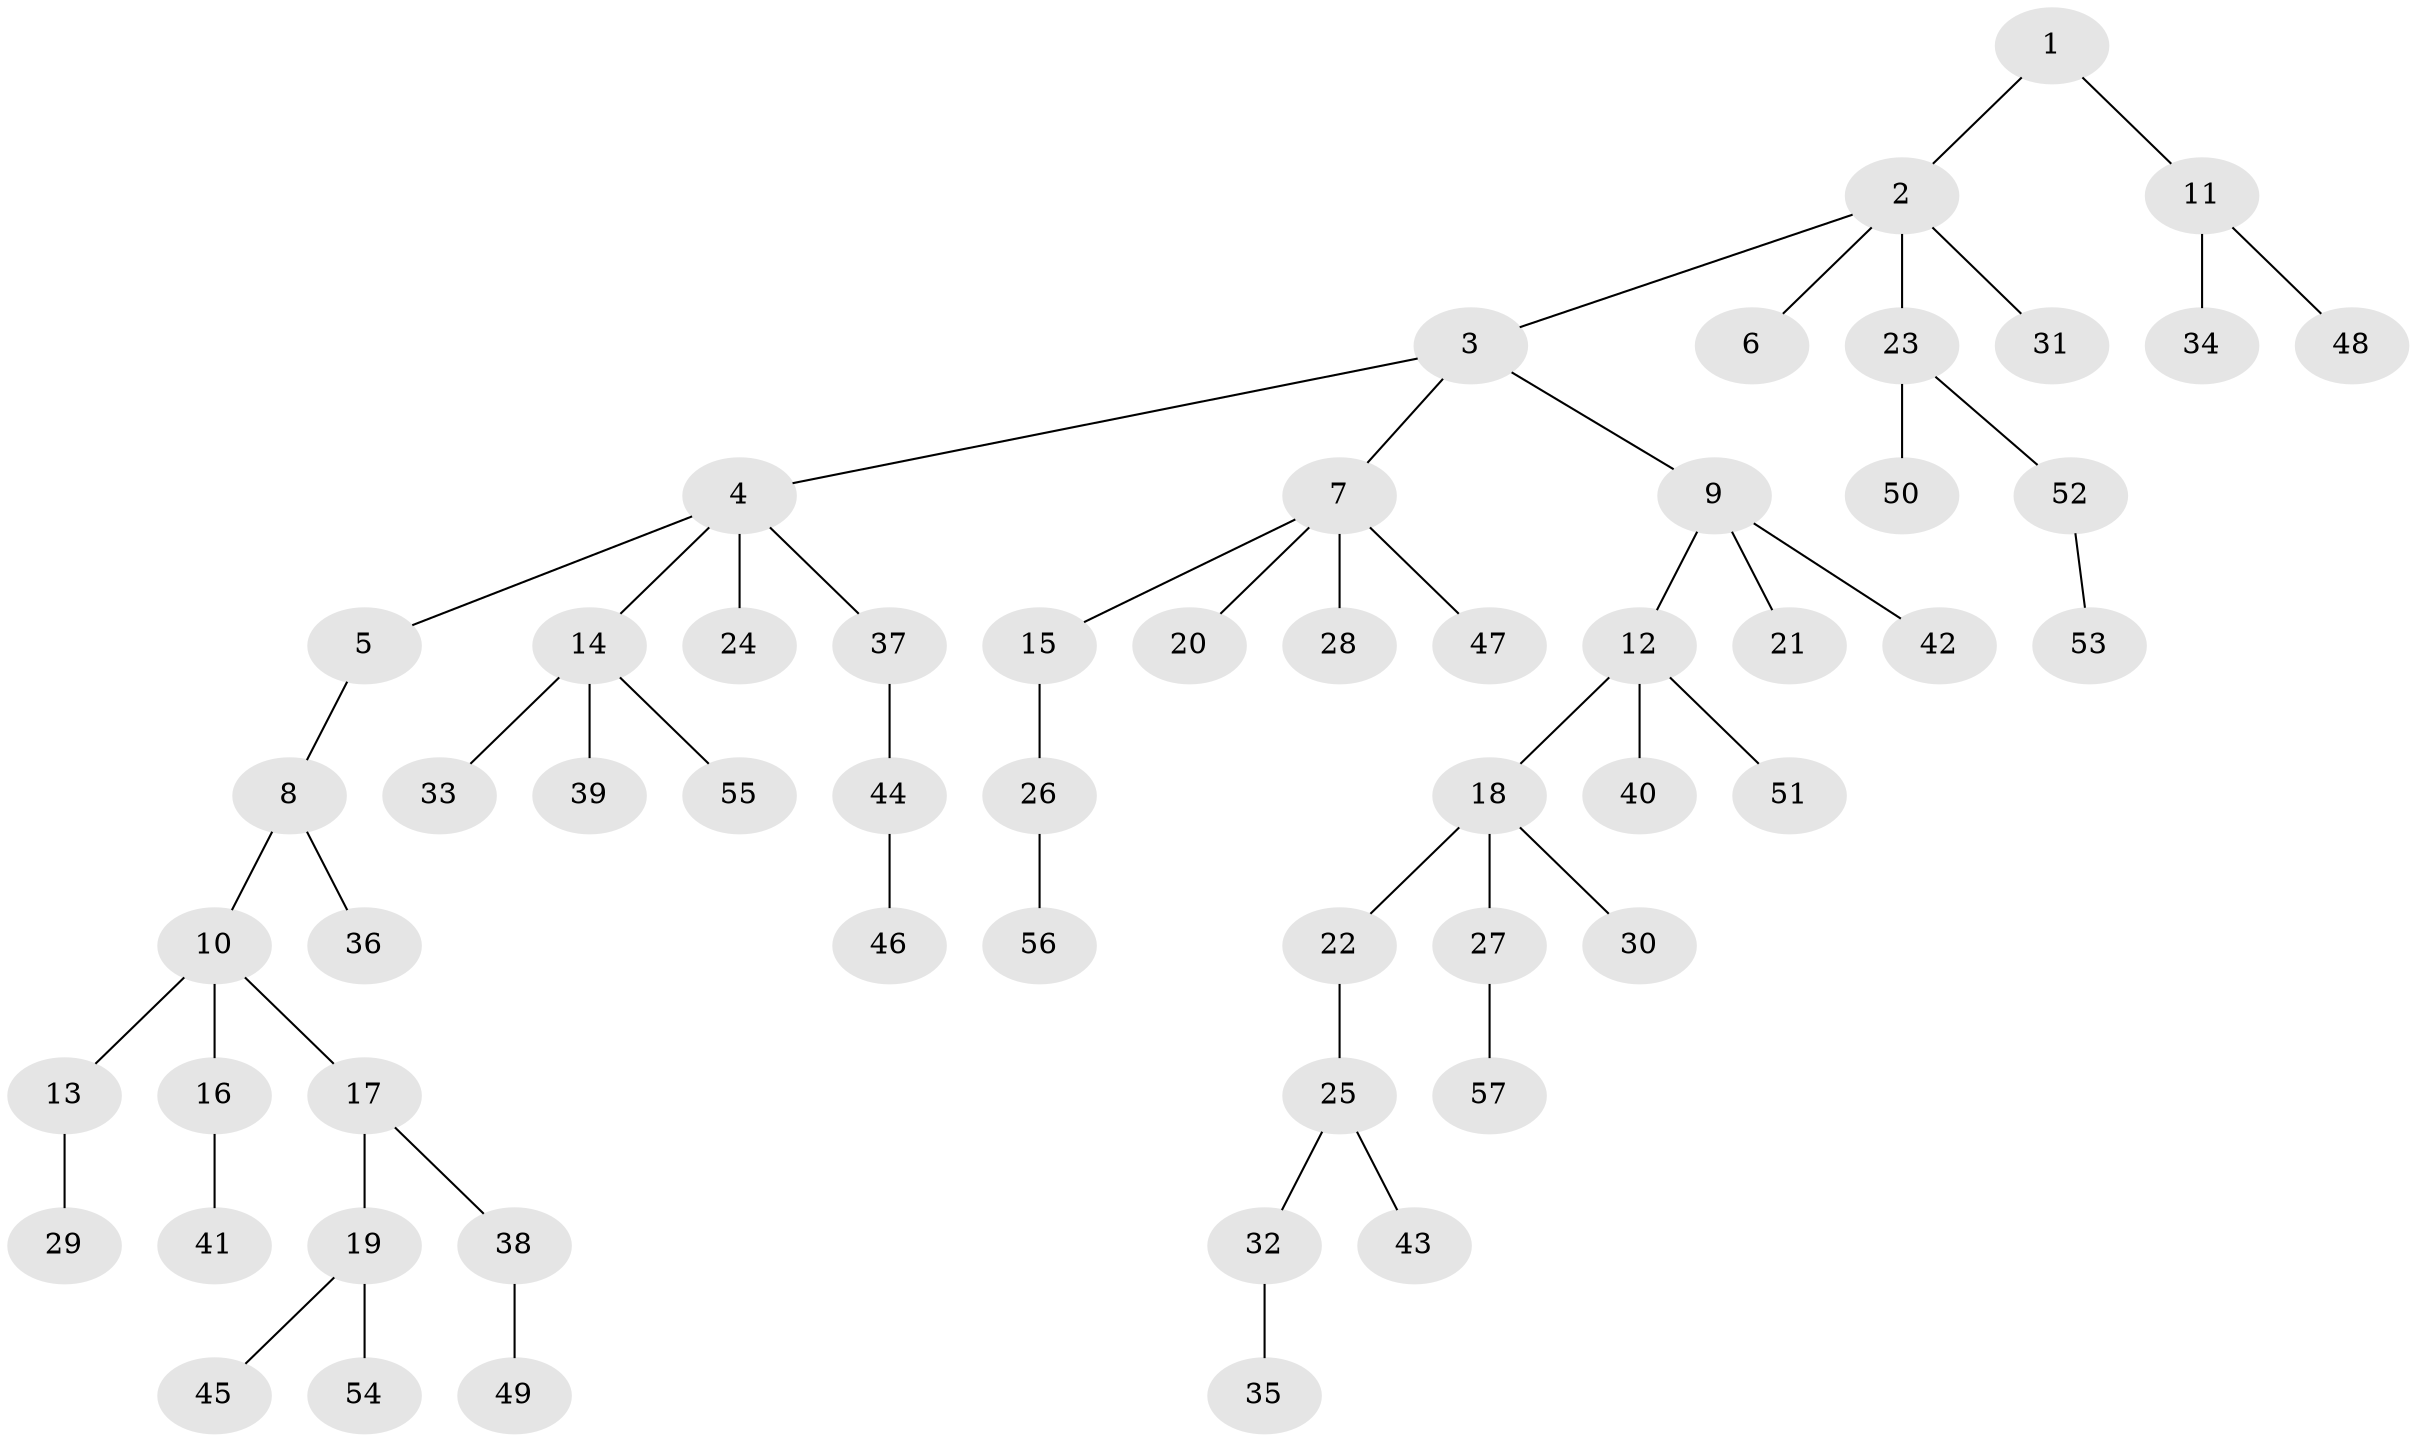 // Generated by graph-tools (version 1.1) at 2025/50/03/09/25 03:50:15]
// undirected, 57 vertices, 56 edges
graph export_dot {
graph [start="1"]
  node [color=gray90,style=filled];
  1;
  2;
  3;
  4;
  5;
  6;
  7;
  8;
  9;
  10;
  11;
  12;
  13;
  14;
  15;
  16;
  17;
  18;
  19;
  20;
  21;
  22;
  23;
  24;
  25;
  26;
  27;
  28;
  29;
  30;
  31;
  32;
  33;
  34;
  35;
  36;
  37;
  38;
  39;
  40;
  41;
  42;
  43;
  44;
  45;
  46;
  47;
  48;
  49;
  50;
  51;
  52;
  53;
  54;
  55;
  56;
  57;
  1 -- 2;
  1 -- 11;
  2 -- 3;
  2 -- 6;
  2 -- 23;
  2 -- 31;
  3 -- 4;
  3 -- 7;
  3 -- 9;
  4 -- 5;
  4 -- 14;
  4 -- 24;
  4 -- 37;
  5 -- 8;
  7 -- 15;
  7 -- 20;
  7 -- 28;
  7 -- 47;
  8 -- 10;
  8 -- 36;
  9 -- 12;
  9 -- 21;
  9 -- 42;
  10 -- 13;
  10 -- 16;
  10 -- 17;
  11 -- 34;
  11 -- 48;
  12 -- 18;
  12 -- 40;
  12 -- 51;
  13 -- 29;
  14 -- 33;
  14 -- 39;
  14 -- 55;
  15 -- 26;
  16 -- 41;
  17 -- 19;
  17 -- 38;
  18 -- 22;
  18 -- 27;
  18 -- 30;
  19 -- 45;
  19 -- 54;
  22 -- 25;
  23 -- 50;
  23 -- 52;
  25 -- 32;
  25 -- 43;
  26 -- 56;
  27 -- 57;
  32 -- 35;
  37 -- 44;
  38 -- 49;
  44 -- 46;
  52 -- 53;
}
